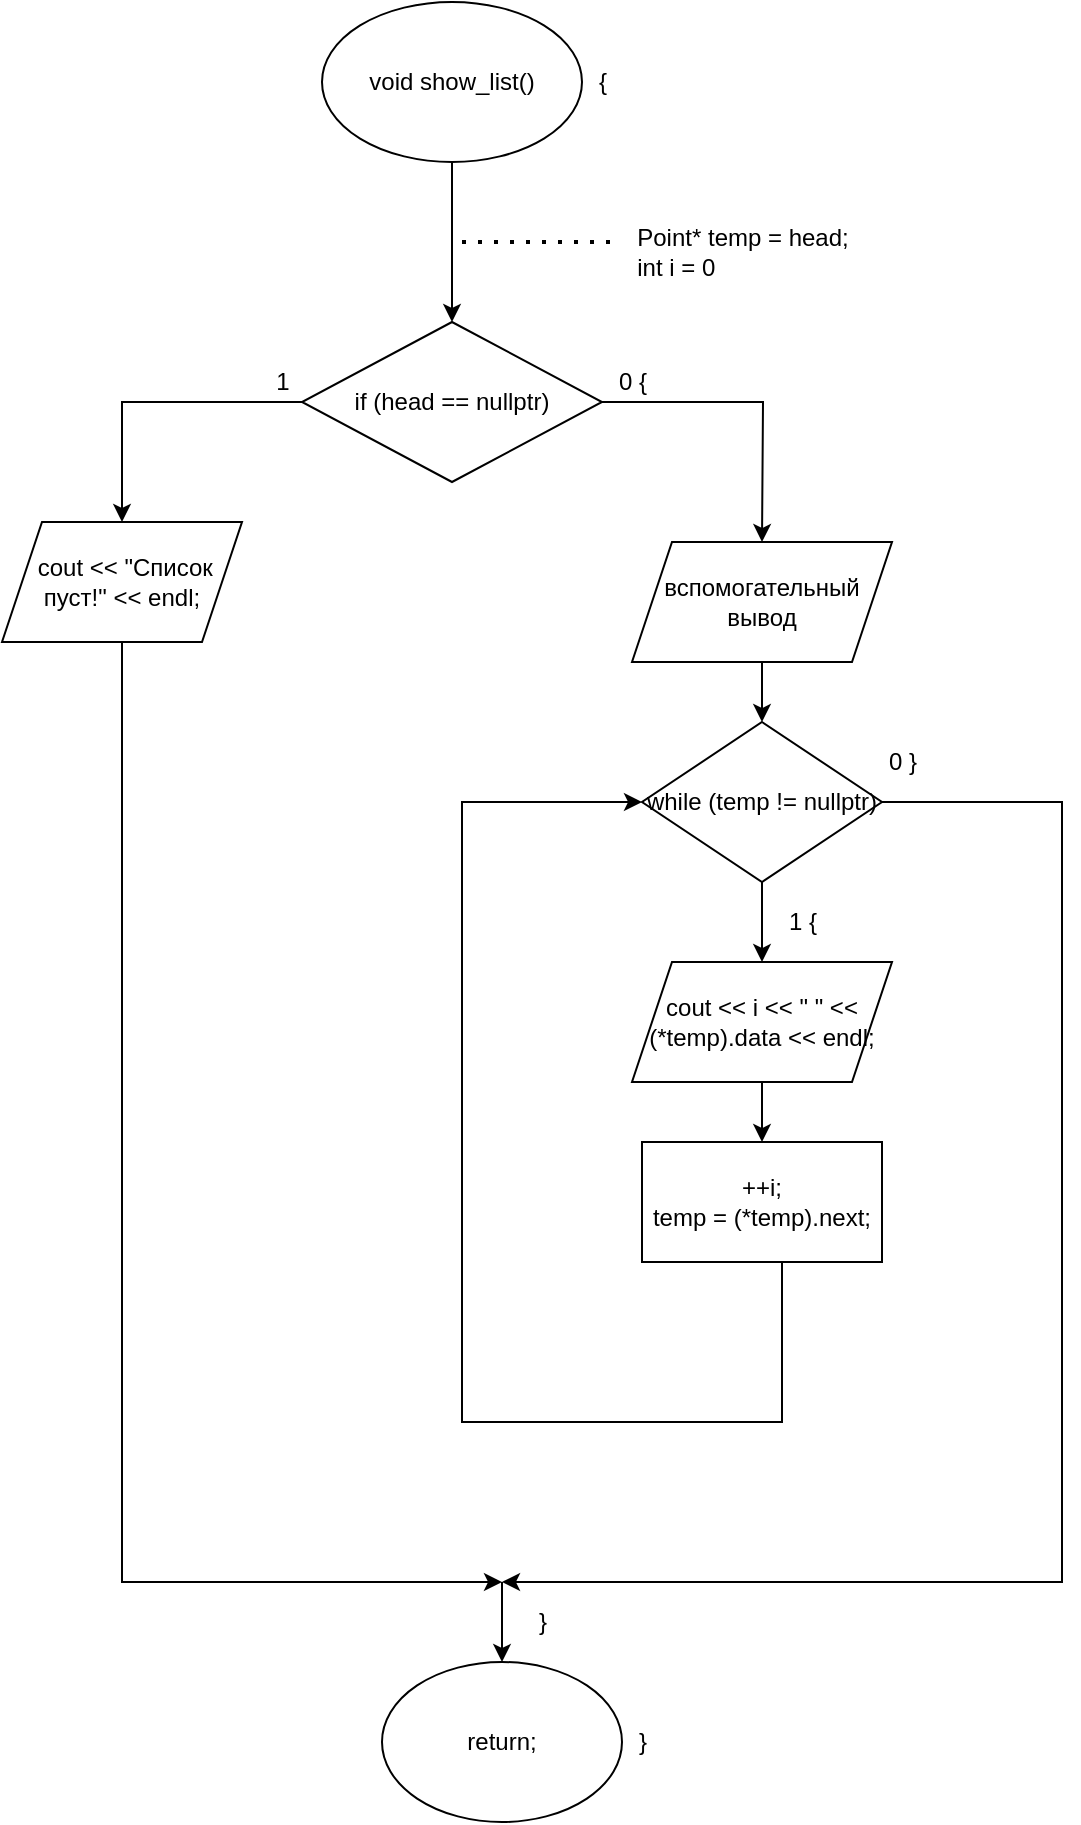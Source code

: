 <mxfile version="13.9.9" type="device"><diagram id="MaTjE4E8jYVtPNOrKu3F" name="Страница 1"><mxGraphModel dx="1217" dy="656" grid="1" gridSize="10" guides="1" tooltips="1" connect="1" arrows="1" fold="1" page="1" pageScale="1" pageWidth="827" pageHeight="1169" math="0" shadow="0"><root><mxCell id="0"/><mxCell id="1" parent="0"/><mxCell id="ISj4Av9J60l9h3qPMqhb-1" style="edgeStyle=orthogonalEdgeStyle;rounded=0;orthogonalLoop=1;jettySize=auto;html=1;" edge="1" parent="1" source="ISj4Av9J60l9h3qPMqhb-2" target="ISj4Av9J60l9h3qPMqhb-8"><mxGeometry relative="1" as="geometry"><mxPoint x="295" y="190" as="targetPoint"/></mxGeometry></mxCell><mxCell id="ISj4Av9J60l9h3qPMqhb-2" value="void show_list()" style="ellipse;whiteSpace=wrap;html=1;" vertex="1" parent="1"><mxGeometry x="230" y="30" width="130" height="80" as="geometry"/></mxCell><mxCell id="ISj4Av9J60l9h3qPMqhb-3" value="{" style="text;html=1;align=center;verticalAlign=middle;resizable=0;points=[];autosize=1;" vertex="1" parent="1"><mxGeometry x="360" y="60" width="20" height="20" as="geometry"/></mxCell><mxCell id="ISj4Av9J60l9h3qPMqhb-4" value="" style="endArrow=none;dashed=1;html=1;dashPattern=1 3;strokeWidth=2;" edge="1" parent="1"><mxGeometry width="50" height="50" relative="1" as="geometry"><mxPoint x="300" y="150" as="sourcePoint"/><mxPoint x="380" y="150" as="targetPoint"/></mxGeometry></mxCell><mxCell id="ISj4Av9J60l9h3qPMqhb-5" value="&lt;div style=&quot;text-align: left&quot;&gt;&lt;span&gt;Point* temp = head;&lt;/span&gt;&lt;/div&gt;&lt;div style=&quot;text-align: left&quot;&gt;&lt;span&gt;int i = 0&lt;/span&gt;&lt;/div&gt;" style="text;html=1;align=center;verticalAlign=middle;resizable=0;points=[];autosize=1;" vertex="1" parent="1"><mxGeometry x="380" y="140" width="120" height="30" as="geometry"/></mxCell><mxCell id="ISj4Av9J60l9h3qPMqhb-6" style="edgeStyle=orthogonalEdgeStyle;rounded=0;orthogonalLoop=1;jettySize=auto;html=1;" edge="1" parent="1" source="ISj4Av9J60l9h3qPMqhb-8" target="ISj4Av9J60l9h3qPMqhb-10"><mxGeometry relative="1" as="geometry"><mxPoint x="130" y="290" as="targetPoint"/></mxGeometry></mxCell><mxCell id="ISj4Av9J60l9h3qPMqhb-7" style="edgeStyle=orthogonalEdgeStyle;rounded=0;orthogonalLoop=1;jettySize=auto;html=1;" edge="1" parent="1" source="ISj4Av9J60l9h3qPMqhb-8"><mxGeometry relative="1" as="geometry"><mxPoint x="450" y="300" as="targetPoint"/></mxGeometry></mxCell><mxCell id="ISj4Av9J60l9h3qPMqhb-8" value="if (head == nullptr)" style="rhombus;whiteSpace=wrap;html=1;" vertex="1" parent="1"><mxGeometry x="220" y="190" width="150" height="80" as="geometry"/></mxCell><mxCell id="ISj4Av9J60l9h3qPMqhb-9" style="edgeStyle=orthogonalEdgeStyle;rounded=0;orthogonalLoop=1;jettySize=auto;html=1;" edge="1" parent="1" source="ISj4Av9J60l9h3qPMqhb-10"><mxGeometry relative="1" as="geometry"><mxPoint x="320" y="820" as="targetPoint"/><Array as="points"><mxPoint x="130" y="820"/><mxPoint x="320" y="820"/></Array></mxGeometry></mxCell><mxCell id="ISj4Av9J60l9h3qPMqhb-10" value="&amp;nbsp;cout &amp;lt;&amp;lt; &quot;Список пуст!&quot; &amp;lt;&amp;lt; endl;" style="shape=parallelogram;perimeter=parallelogramPerimeter;whiteSpace=wrap;html=1;fixedSize=1;" vertex="1" parent="1"><mxGeometry x="70" y="290" width="120" height="60" as="geometry"/></mxCell><mxCell id="ISj4Av9J60l9h3qPMqhb-11" value="1" style="text;html=1;align=center;verticalAlign=middle;resizable=0;points=[];autosize=1;" vertex="1" parent="1"><mxGeometry x="200" y="210" width="20" height="20" as="geometry"/></mxCell><mxCell id="ISj4Av9J60l9h3qPMqhb-12" value="0 {" style="text;html=1;align=center;verticalAlign=middle;resizable=0;points=[];autosize=1;" vertex="1" parent="1"><mxGeometry x="370" y="210" width="30" height="20" as="geometry"/></mxCell><mxCell id="ISj4Av9J60l9h3qPMqhb-13" style="edgeStyle=orthogonalEdgeStyle;rounded=0;orthogonalLoop=1;jettySize=auto;html=1;" edge="1" parent="1" source="ISj4Av9J60l9h3qPMqhb-14" target="ISj4Av9J60l9h3qPMqhb-17"><mxGeometry relative="1" as="geometry"><mxPoint x="450" y="390" as="targetPoint"/></mxGeometry></mxCell><mxCell id="ISj4Av9J60l9h3qPMqhb-14" value="вспомогательный вывод" style="shape=parallelogram;perimeter=parallelogramPerimeter;whiteSpace=wrap;html=1;fixedSize=1;" vertex="1" parent="1"><mxGeometry x="385" y="300" width="130" height="60" as="geometry"/></mxCell><mxCell id="ISj4Av9J60l9h3qPMqhb-47" style="edgeStyle=orthogonalEdgeStyle;rounded=0;orthogonalLoop=1;jettySize=auto;html=1;" edge="1" parent="1" source="ISj4Av9J60l9h3qPMqhb-17"><mxGeometry relative="1" as="geometry"><mxPoint x="450" y="510" as="targetPoint"/></mxGeometry></mxCell><mxCell id="ISj4Av9J60l9h3qPMqhb-53" style="edgeStyle=orthogonalEdgeStyle;rounded=0;orthogonalLoop=1;jettySize=auto;html=1;" edge="1" parent="1" source="ISj4Av9J60l9h3qPMqhb-17"><mxGeometry relative="1" as="geometry"><mxPoint x="320" y="820" as="targetPoint"/><Array as="points"><mxPoint x="600" y="430"/><mxPoint x="600" y="820"/></Array></mxGeometry></mxCell><mxCell id="ISj4Av9J60l9h3qPMqhb-17" value="while (temp != nullptr)" style="rhombus;whiteSpace=wrap;html=1;" vertex="1" parent="1"><mxGeometry x="390" y="390" width="120" height="80" as="geometry"/></mxCell><mxCell id="ISj4Av9J60l9h3qPMqhb-41" value="" style="endArrow=classic;html=1;" edge="1" parent="1" target="ISj4Av9J60l9h3qPMqhb-42"><mxGeometry width="50" height="50" relative="1" as="geometry"><mxPoint x="320" y="820" as="sourcePoint"/><mxPoint x="320" y="870" as="targetPoint"/></mxGeometry></mxCell><mxCell id="ISj4Av9J60l9h3qPMqhb-42" value="return;" style="ellipse;whiteSpace=wrap;html=1;" vertex="1" parent="1"><mxGeometry x="260" y="860" width="120" height="80" as="geometry"/></mxCell><mxCell id="ISj4Av9J60l9h3qPMqhb-43" value="}" style="text;html=1;align=center;verticalAlign=middle;resizable=0;points=[];autosize=1;" vertex="1" parent="1"><mxGeometry x="380" y="890" width="20" height="20" as="geometry"/></mxCell><mxCell id="ISj4Av9J60l9h3qPMqhb-44" value="}" style="text;html=1;align=center;verticalAlign=middle;resizable=0;points=[];autosize=1;" vertex="1" parent="1"><mxGeometry x="330" y="830" width="20" height="20" as="geometry"/></mxCell><mxCell id="ISj4Av9J60l9h3qPMqhb-48" value="1 {" style="text;html=1;align=center;verticalAlign=middle;resizable=0;points=[];autosize=1;" vertex="1" parent="1"><mxGeometry x="455" y="480" width="30" height="20" as="geometry"/></mxCell><mxCell id="ISj4Av9J60l9h3qPMqhb-50" style="edgeStyle=orthogonalEdgeStyle;rounded=0;orthogonalLoop=1;jettySize=auto;html=1;" edge="1" parent="1" source="ISj4Av9J60l9h3qPMqhb-49" target="ISj4Av9J60l9h3qPMqhb-51"><mxGeometry relative="1" as="geometry"><mxPoint x="450" y="610" as="targetPoint"/></mxGeometry></mxCell><mxCell id="ISj4Av9J60l9h3qPMqhb-49" value="cout &amp;lt;&amp;lt; i &amp;lt;&amp;lt; &quot; &quot; &amp;lt;&amp;lt; (*temp).data &amp;lt;&amp;lt; endl;" style="shape=parallelogram;perimeter=parallelogramPerimeter;whiteSpace=wrap;html=1;fixedSize=1;" vertex="1" parent="1"><mxGeometry x="385" y="510" width="130" height="60" as="geometry"/></mxCell><mxCell id="ISj4Av9J60l9h3qPMqhb-52" style="edgeStyle=orthogonalEdgeStyle;rounded=0;orthogonalLoop=1;jettySize=auto;html=1;entryX=0;entryY=0.5;entryDx=0;entryDy=0;" edge="1" parent="1" source="ISj4Av9J60l9h3qPMqhb-51" target="ISj4Av9J60l9h3qPMqhb-17"><mxGeometry relative="1" as="geometry"><mxPoint x="320" y="430" as="targetPoint"/><Array as="points"><mxPoint x="460" y="740"/><mxPoint x="300" y="740"/><mxPoint x="300" y="430"/></Array></mxGeometry></mxCell><mxCell id="ISj4Av9J60l9h3qPMqhb-51" value="&lt;div&gt;++i;&lt;/div&gt;&lt;div&gt;&lt;span&gt;&#9;&#9;&lt;/span&gt;temp = (*temp).next;&lt;/div&gt;" style="rounded=0;whiteSpace=wrap;html=1;" vertex="1" parent="1"><mxGeometry x="390" y="600" width="120" height="60" as="geometry"/></mxCell><mxCell id="ISj4Av9J60l9h3qPMqhb-54" value="0 }" style="text;html=1;align=center;verticalAlign=middle;resizable=0;points=[];autosize=1;" vertex="1" parent="1"><mxGeometry x="505" y="400" width="30" height="20" as="geometry"/></mxCell></root></mxGraphModel></diagram></mxfile>